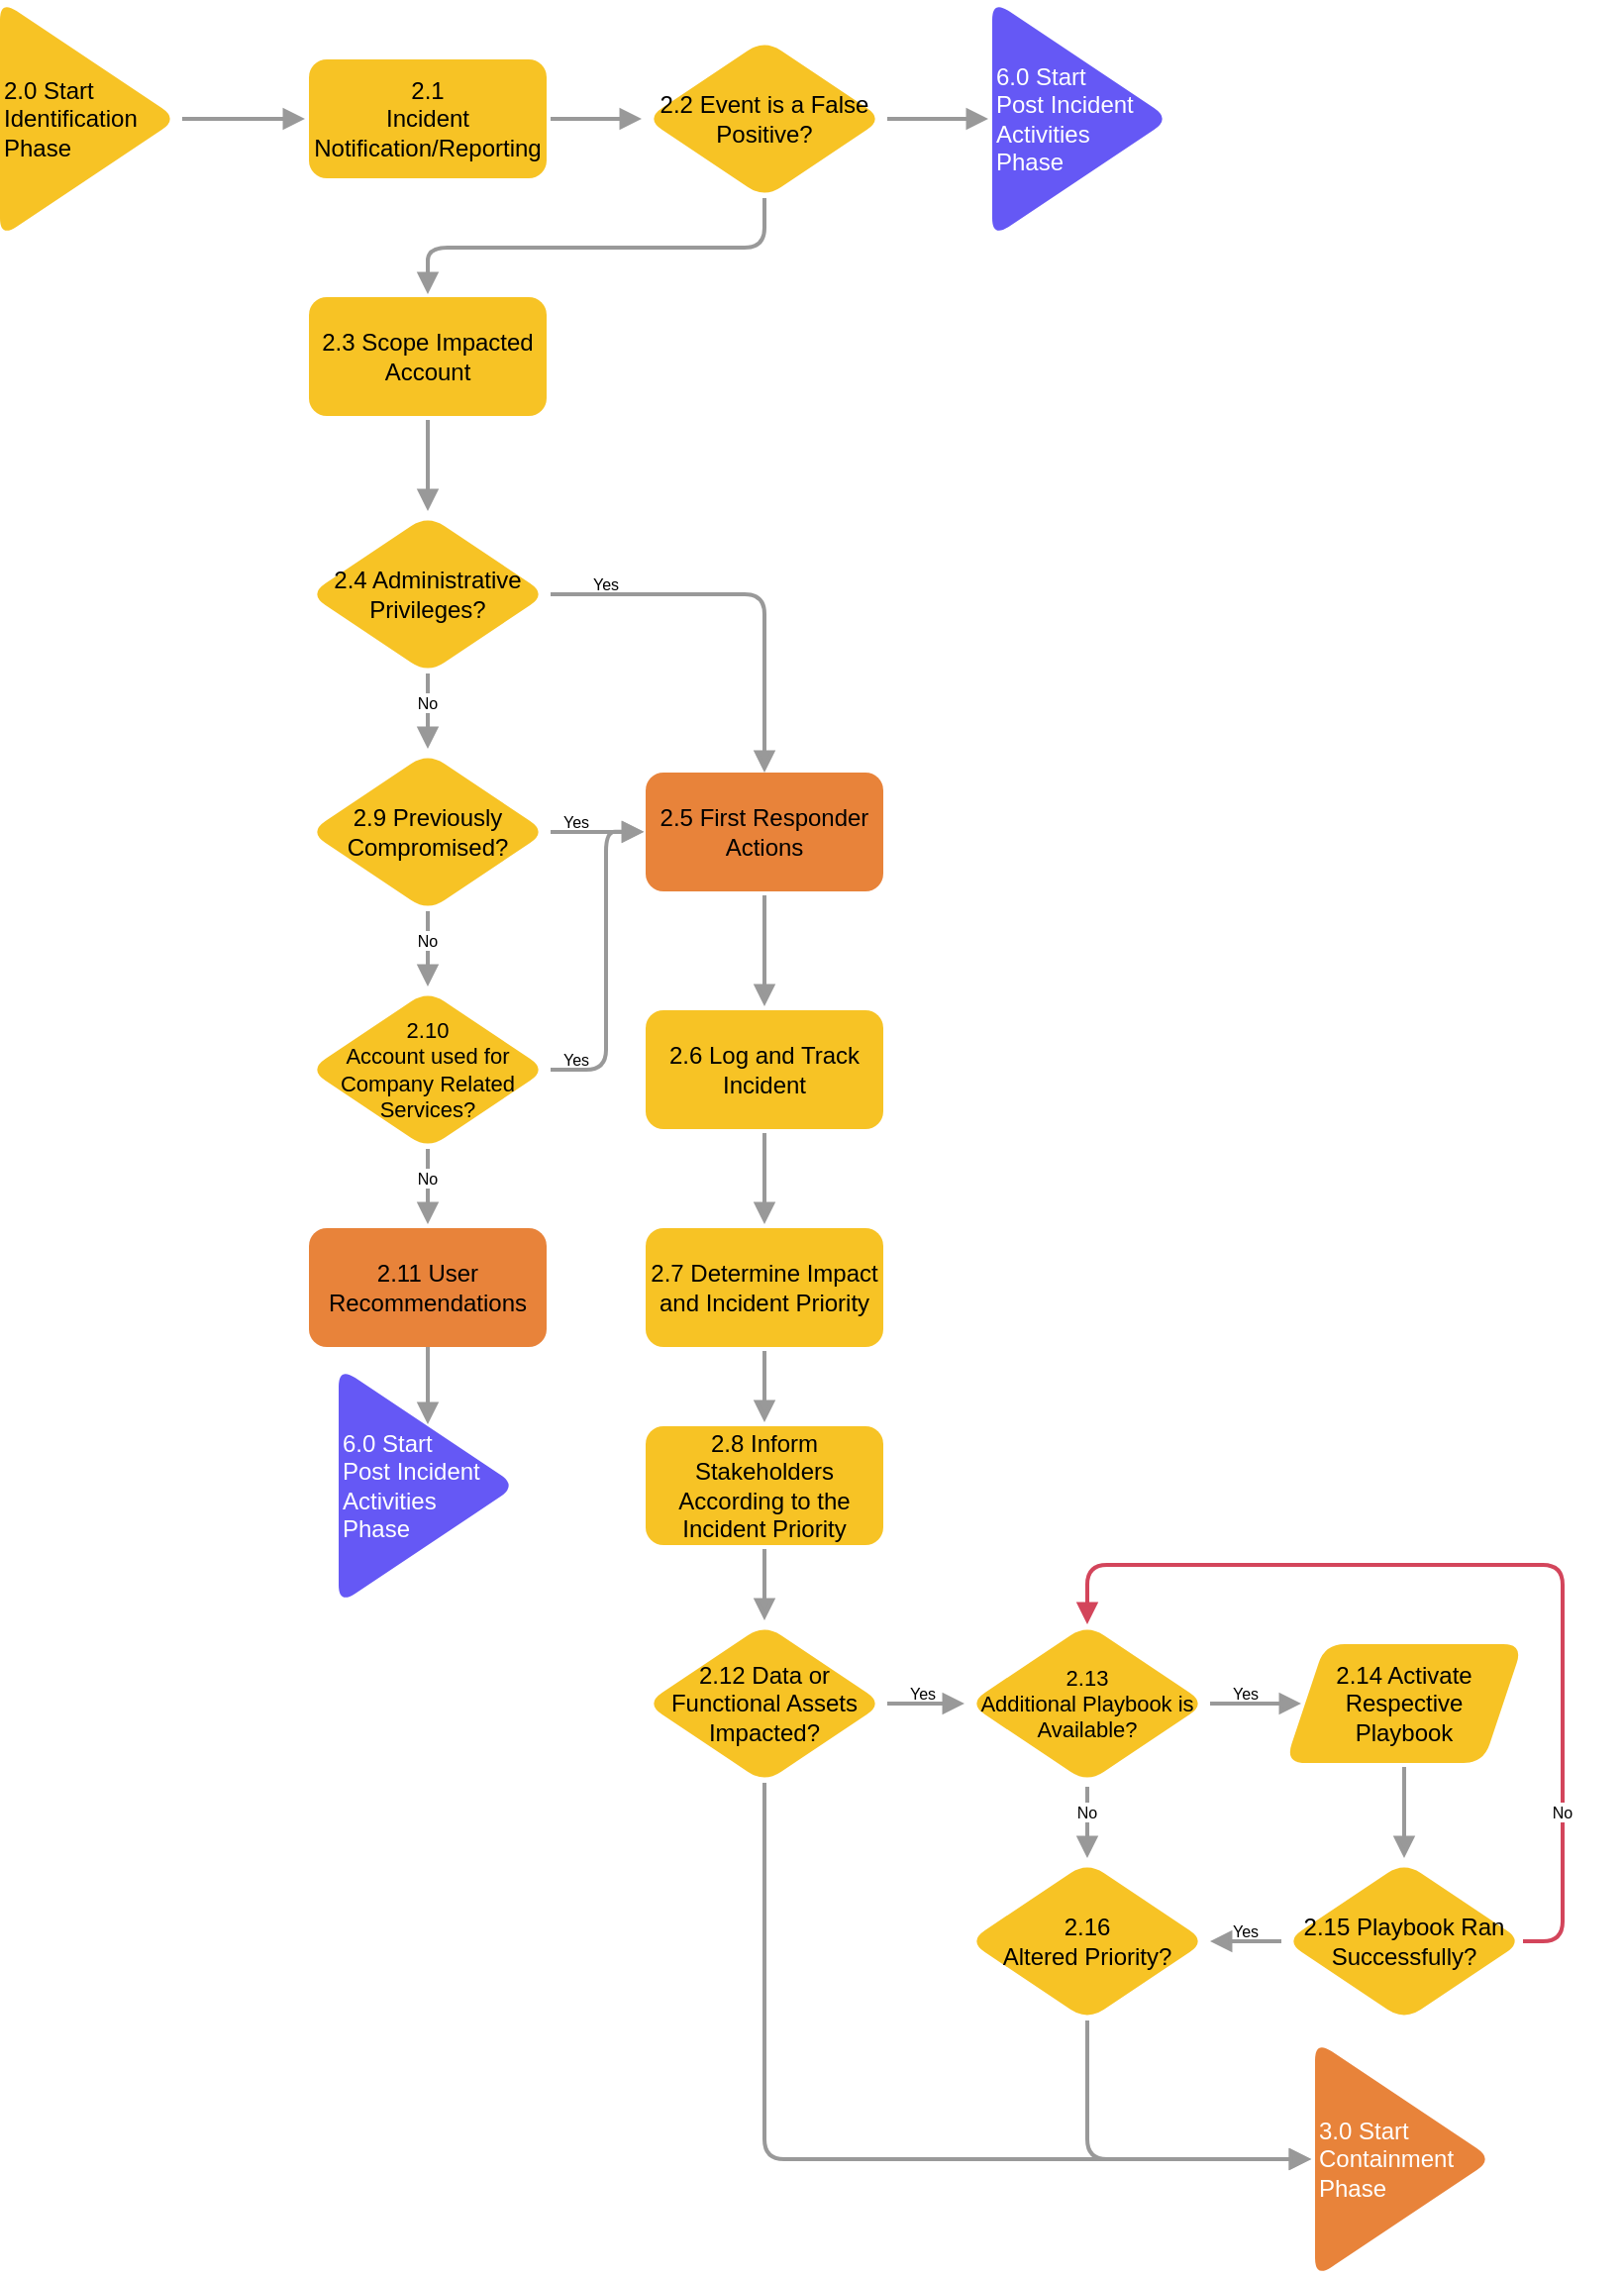 <mxfile version="20.3.0" type="device" pages="2"><diagram id="4rUBwiiYqs2ITLAJCetx" name="Figure 1 Identification"><mxGraphModel dx="2574" dy="1505" grid="1" gridSize="10" guides="1" tooltips="1" connect="1" arrows="1" fold="1" page="1" pageScale="1" pageWidth="827" pageHeight="1169" math="0" shadow="0"><root><mxCell id="0"/><mxCell id="1" parent="0"/><mxCell id="4MgZc2UKTgnTB9Y0NrMt-6" value="" style="edgeStyle=orthogonalEdgeStyle;rounded=1;orthogonalLoop=1;jettySize=auto;html=1;endArrow=block;fontSize=8;strokeColor=#999999;fontColor=#000000;strokeWidth=2;startArrow=none;startFill=0;endFill=1;endSize=6;sourcePerimeterSpacing=2;targetPerimeterSpacing=2;" parent="1" source="oMiz9BfPfQwVCnKsYQ2V-3" target="4MgZc2UKTgnTB9Y0NrMt-3" edge="1"><mxGeometry relative="1" as="geometry"/></mxCell><mxCell id="oMiz9BfPfQwVCnKsYQ2V-3" value="2.0 Start Identification Phase" style="triangle;whiteSpace=wrap;html=1;rounded=1;labelBackgroundColor=none;labelBorderColor=none;strokeColor=none;fontColor=default;fillColor=#F7C325;align=left;" parent="1" vertex="1"><mxGeometry x="4" y="10" width="90" height="120" as="geometry"/></mxCell><mxCell id="oMiz9BfPfQwVCnKsYQ2V-4" value="" style="edgeStyle=elbowEdgeStyle;rounded=1;jumpStyle=none;jumpSize=6;orthogonalLoop=1;jettySize=auto;html=1;strokeColor=#999999;strokeWidth=2;fontSize=8;fontColor=#000000;startArrow=none;startFill=0;endArrow=block;endFill=1;endSize=6;sourcePerimeterSpacing=2;targetPerimeterSpacing=2;" parent="1" source="oMiz9BfPfQwVCnKsYQ2V-5" target="oMiz9BfPfQwVCnKsYQ2V-14" edge="1"><mxGeometry relative="1" as="geometry"/></mxCell><mxCell id="oMiz9BfPfQwVCnKsYQ2V-5" value="2.3 Scope Impacted Account" style="rounded=1;whiteSpace=wrap;html=1;strokeColor=none;fillColor=#F7C325;labelBackgroundColor=none;labelBorderColor=none;fontColor=default;" parent="1" vertex="1"><mxGeometry x="160" y="160" width="120" height="60" as="geometry"/></mxCell><mxCell id="_vPy03vK60ZBQqJnXjOf-6" value="" style="edgeStyle=orthogonalEdgeStyle;rounded=1;orthogonalLoop=1;jettySize=auto;html=1;endArrow=block;endFill=1;fontSize=8;strokeColor=#999999;fontColor=#000000;strokeWidth=2;startArrow=none;startFill=0;endSize=6;sourcePerimeterSpacing=2;targetPerimeterSpacing=2;entryX=-0.008;entryY=0.499;entryDx=0;entryDy=0;entryPerimeter=0;" parent="1" source="oMiz9BfPfQwVCnKsYQ2V-11" target="_vPy03vK60ZBQqJnXjOf-1" edge="1"><mxGeometry relative="1" as="geometry"/></mxCell><mxCell id="_vPy03vK60ZBQqJnXjOf-11" value="" style="edgeStyle=orthogonalEdgeStyle;rounded=1;orthogonalLoop=1;jettySize=auto;html=1;fontSize=8;endArrow=block;endFill=1;strokeColor=#999999;fontColor=#000000;strokeWidth=2;startArrow=none;startFill=0;endSize=6;targetPerimeterSpacing=2;" parent="1" source="_vPy03vK60ZBQqJnXjOf-14" target="_vPy03vK60ZBQqJnXjOf-10" edge="1"><mxGeometry relative="1" as="geometry"/></mxCell><mxCell id="oMiz9BfPfQwVCnKsYQ2V-11" value="2.9 Previously Compromised?" style="rhombus;whiteSpace=wrap;html=1;rounded=1;labelBackgroundColor=none;labelBorderColor=none;strokeColor=none;fontColor=default;fillColor=#F7C325;" parent="1" vertex="1"><mxGeometry x="160" y="390" width="120" height="80" as="geometry"/></mxCell><mxCell id="oMiz9BfPfQwVCnKsYQ2V-12" value="" style="rounded=1;jumpStyle=none;jumpSize=6;orthogonalLoop=1;jettySize=auto;html=1;strokeColor=#999999;strokeWidth=2;fontSize=8;fontColor=#000000;startArrow=none;startFill=0;endArrow=block;endFill=1;endSize=6;sourcePerimeterSpacing=2;targetPerimeterSpacing=2;entryX=0.5;entryY=0;entryDx=0;entryDy=0;edgeStyle=orthogonalEdgeStyle;" parent="1" source="oMiz9BfPfQwVCnKsYQ2V-14" target="_vPy03vK60ZBQqJnXjOf-1" edge="1"><mxGeometry relative="1" as="geometry"><mxPoint x="333" y="300" as="targetPoint"/></mxGeometry></mxCell><mxCell id="_vPy03vK60ZBQqJnXjOf-3" value="" style="edgeStyle=orthogonalEdgeStyle;rounded=1;orthogonalLoop=1;jettySize=auto;html=1;endArrow=block;fontSize=8;strokeColor=#999999;fontColor=#000000;strokeWidth=2;startArrow=none;startFill=0;endFill=1;endSize=6;targetPerimeterSpacing=2;" parent="1" source="oMiz9BfPfQwVCnKsYQ2V-33" target="oMiz9BfPfQwVCnKsYQ2V-11" edge="1"><mxGeometry relative="1" as="geometry"/></mxCell><mxCell id="oMiz9BfPfQwVCnKsYQ2V-14" value="2.4 Administrative Privileges?" style="rhombus;whiteSpace=wrap;html=1;rounded=1;labelBackgroundColor=none;labelBorderColor=none;strokeColor=none;fontColor=default;fillColor=#F7C325;" parent="1" vertex="1"><mxGeometry x="160" y="270" width="120" height="80" as="geometry"/></mxCell><mxCell id="oMiz9BfPfQwVCnKsYQ2V-19" value="6.0 Start &lt;br&gt;Post Incident Activities &lt;br&gt;Phase" style="triangle;whiteSpace=wrap;html=1;rounded=1;labelBackgroundColor=none;labelBorderColor=none;strokeColor=none;fontColor=#FFFFFF;fillColor=#6558F5;align=left;" parent="1" vertex="1"><mxGeometry x="175" y="700" width="90" height="120" as="geometry"/></mxCell><mxCell id="oMiz9BfPfQwVCnKsYQ2V-25" value="Yes" style="text;html=1;strokeColor=none;fillColor=none;align=center;verticalAlign=middle;whiteSpace=wrap;rounded=0;labelBackgroundColor=none;labelBorderColor=none;fontColor=#000000;fontSize=8;" parent="1" vertex="1"><mxGeometry x="280" y="300" width="60" height="10" as="geometry"/></mxCell><mxCell id="_vPy03vK60ZBQqJnXjOf-18" value="" style="edgeStyle=orthogonalEdgeStyle;rounded=1;orthogonalLoop=1;jettySize=auto;html=1;fontSize=8;endArrow=block;endFill=1;strokeColor=#999999;fontColor=#000000;strokeWidth=2;startArrow=none;startFill=0;endSize=6;sourcePerimeterSpacing=2;targetPerimeterSpacing=2;" parent="1" source="oMiz9BfPfQwVCnKsYQ2V-30" target="oMiz9BfPfQwVCnKsYQ2V-19" edge="1"><mxGeometry relative="1" as="geometry"/></mxCell><mxCell id="oMiz9BfPfQwVCnKsYQ2V-30" value="2.11 User Recommendations" style="rounded=1;whiteSpace=wrap;html=1;strokeColor=none;fillColor=#E8833A;labelBackgroundColor=none;labelBorderColor=none;fontColor=default;" parent="1" vertex="1"><mxGeometry x="160" y="630" width="120" height="60" as="geometry"/></mxCell><mxCell id="_vPy03vK60ZBQqJnXjOf-26" value="" style="edgeStyle=orthogonalEdgeStyle;rounded=1;orthogonalLoop=1;jettySize=auto;html=1;fontSize=8;endArrow=block;endFill=1;strokeColor=#999999;fontColor=#000000;strokeWidth=2;startArrow=none;startFill=0;endSize=6;sourcePerimeterSpacing=2;targetPerimeterSpacing=2;" parent="1" source="oMiz9BfPfQwVCnKsYQ2V-38" target="_vPy03vK60ZBQqJnXjOf-25" edge="1"><mxGeometry relative="1" as="geometry"/></mxCell><mxCell id="oMiz9BfPfQwVCnKsYQ2V-38" value="2.8 Inform Stakeholders According to the Incident Priority" style="rounded=1;whiteSpace=wrap;html=1;strokeColor=none;fillColor=#F7C325;labelBackgroundColor=none;labelBorderColor=none;fontColor=default;" parent="1" vertex="1"><mxGeometry x="330" y="730" width="120" height="60" as="geometry"/></mxCell><mxCell id="oMiz9BfPfQwVCnKsYQ2V-39" value="" style="edgeStyle=elbowEdgeStyle;rounded=0;jumpStyle=none;jumpSize=6;orthogonalLoop=1;jettySize=auto;html=1;strokeColor=#999999;strokeWidth=2;fontSize=8;fontColor=#000000;startArrow=none;startFill=0;endArrow=block;endFill=1;endSize=6;sourcePerimeterSpacing=2;targetPerimeterSpacing=2;" parent="1" source="oMiz9BfPfQwVCnKsYQ2V-41" target="oMiz9BfPfQwVCnKsYQ2V-43" edge="1"><mxGeometry relative="1" as="geometry"/></mxCell><mxCell id="oMiz9BfPfQwVCnKsYQ2V-40" value="" style="edgeStyle=elbowEdgeStyle;rounded=0;jumpStyle=none;jumpSize=6;orthogonalLoop=1;jettySize=auto;html=1;strokeColor=#999999;strokeWidth=2;fontSize=8;fontColor=#000000;startArrow=none;startFill=0;endArrow=block;endFill=1;endSize=6;targetPerimeterSpacing=2;" parent="1" source="oMiz9BfPfQwVCnKsYQ2V-47" edge="1"><mxGeometry relative="1" as="geometry"><mxPoint x="553" y="948" as="targetPoint"/></mxGeometry></mxCell><mxCell id="oMiz9BfPfQwVCnKsYQ2V-41" value="2.13&lt;br style=&quot;font-size: 11px;&quot;&gt;Additional Playbook is Available?" style="rhombus;whiteSpace=wrap;html=1;rounded=1;labelBackgroundColor=none;labelBorderColor=none;strokeColor=none;fontColor=default;fillColor=#F7C325;fontSize=11;" parent="1" vertex="1"><mxGeometry x="493" y="830" width="120" height="80" as="geometry"/></mxCell><mxCell id="oMiz9BfPfQwVCnKsYQ2V-42" value="" style="edgeStyle=elbowEdgeStyle;rounded=0;jumpStyle=none;jumpSize=6;orthogonalLoop=1;jettySize=auto;html=1;strokeColor=#999999;strokeWidth=2;fontSize=8;fontColor=#000000;startArrow=none;startFill=0;endArrow=block;endFill=1;endSize=6;sourcePerimeterSpacing=2;targetPerimeterSpacing=2;" parent="1" source="oMiz9BfPfQwVCnKsYQ2V-43" target="oMiz9BfPfQwVCnKsYQ2V-45" edge="1"><mxGeometry relative="1" as="geometry"/></mxCell><mxCell id="oMiz9BfPfQwVCnKsYQ2V-43" value="2.14 Activate Respective &lt;br&gt;Playbook" style="shape=parallelogram;perimeter=parallelogramPerimeter;whiteSpace=wrap;html=1;fixedSize=1;rounded=1;labelBackgroundColor=none;labelBorderColor=none;strokeColor=none;fontSize=12;fontColor=default;fillColor=#F7C325;" parent="1" vertex="1"><mxGeometry x="653" y="840" width="120" height="60" as="geometry"/></mxCell><mxCell id="_vPy03vK60ZBQqJnXjOf-28" value="" style="edgeStyle=orthogonalEdgeStyle;rounded=1;orthogonalLoop=1;jettySize=auto;html=1;fontSize=8;endArrow=block;endFill=1;strokeColor=#999999;fontColor=#000000;strokeWidth=2;startArrow=none;startFill=0;endSize=6;sourcePerimeterSpacing=2;targetPerimeterSpacing=2;" parent="1" source="oMiz9BfPfQwVCnKsYQ2V-45" target="_vPy03vK60ZBQqJnXjOf-27" edge="1"><mxGeometry relative="1" as="geometry"/></mxCell><mxCell id="oMiz9BfPfQwVCnKsYQ2V-45" value="2.15 Playbook Ran Successfully?" style="rhombus;whiteSpace=wrap;html=1;rounded=1;labelBackgroundColor=none;labelBorderColor=none;strokeColor=none;fontColor=default;fillColor=#F7C325;" parent="1" vertex="1"><mxGeometry x="653" y="950" width="120" height="80" as="geometry"/></mxCell><mxCell id="oMiz9BfPfQwVCnKsYQ2V-47" value="No" style="text;html=1;strokeColor=none;fillColor=none;align=center;verticalAlign=middle;whiteSpace=wrap;rounded=0;labelBackgroundColor=none;labelBorderColor=none;fontColor=#000000;fontSize=8;" parent="1" vertex="1"><mxGeometry x="523" y="920" width="60" height="10" as="geometry"/></mxCell><mxCell id="oMiz9BfPfQwVCnKsYQ2V-48" value="" style="edgeStyle=elbowEdgeStyle;rounded=0;jumpStyle=none;jumpSize=6;orthogonalLoop=1;jettySize=auto;html=1;strokeColor=#999999;strokeWidth=2;fontSize=8;fontColor=#000000;startArrow=none;startFill=0;endArrow=none;endFill=1;endSize=6;sourcePerimeterSpacing=2;" parent="1" source="oMiz9BfPfQwVCnKsYQ2V-41" target="oMiz9BfPfQwVCnKsYQ2V-47" edge="1"><mxGeometry relative="1" as="geometry"><mxPoint x="552.857" y="911.903" as="sourcePoint"/><mxPoint x="552.857" y="948" as="targetPoint"/></mxGeometry></mxCell><mxCell id="oMiz9BfPfQwVCnKsYQ2V-49" value="Yes" style="text;html=1;strokeColor=none;fillColor=none;align=center;verticalAlign=middle;whiteSpace=wrap;rounded=0;labelBackgroundColor=none;labelBorderColor=none;fontColor=#000000;fontSize=8;" parent="1" vertex="1"><mxGeometry x="603" y="860" width="60" height="10" as="geometry"/></mxCell><mxCell id="oMiz9BfPfQwVCnKsYQ2V-53" value="" style="endArrow=block;html=1;entryX=-0.02;entryY=0.502;entryDx=0;entryDy=0;strokeWidth=2;strokeColor=#999999;startArrow=none;endFill=1;targetPerimeterSpacing=2;sourcePerimeterSpacing=2;exitX=0.5;exitY=1;exitDx=0;exitDy=0;entryPerimeter=0;edgeStyle=orthogonalEdgeStyle;" parent="1" source="_vPy03vK60ZBQqJnXjOf-27" target="oMiz9BfPfQwVCnKsYQ2V-63" edge="1"><mxGeometry width="50" height="50" relative="1" as="geometry"><mxPoint x="553.12" y="1012.52" as="sourcePoint"/><mxPoint x="653" y="1200" as="targetPoint"/><Array as="points"><mxPoint x="553" y="1100"/><mxPoint x="666" y="1100"/></Array></mxGeometry></mxCell><mxCell id="oMiz9BfPfQwVCnKsYQ2V-55" value="" style="endArrow=block;html=1;entryX=0.5;entryY=0;entryDx=0;entryDy=0;edgeStyle=orthogonalEdgeStyle;strokeWidth=2;strokeColor=#D3455B;startArrow=none;endFill=1;targetPerimeterSpacing=2;exitX=0.5;exitY=0;exitDx=0;exitDy=0;" parent="1" source="oMiz9BfPfQwVCnKsYQ2V-56" target="oMiz9BfPfQwVCnKsYQ2V-41" edge="1"><mxGeometry width="50" height="50" relative="1" as="geometry"><mxPoint x="783" y="1210" as="sourcePoint"/><mxPoint x="455.88" y="780.96" as="targetPoint"/><Array as="points"><mxPoint x="793" y="800"/><mxPoint x="553" y="800"/></Array></mxGeometry></mxCell><mxCell id="oMiz9BfPfQwVCnKsYQ2V-56" value="No" style="text;html=1;strokeColor=none;fillColor=none;align=center;verticalAlign=middle;whiteSpace=wrap;rounded=0;labelBackgroundColor=none;labelBorderColor=none;fontColor=#000000;fontSize=8;" parent="1" vertex="1"><mxGeometry x="763" y="920" width="60" height="10" as="geometry"/></mxCell><mxCell id="oMiz9BfPfQwVCnKsYQ2V-57" value="" style="endArrow=none;html=1;edgeStyle=orthogonalEdgeStyle;strokeWidth=2;strokeColor=#D3455B;startArrow=none;endFill=1;sourcePerimeterSpacing=2;exitX=1;exitY=0.5;exitDx=0;exitDy=0;" parent="1" source="oMiz9BfPfQwVCnKsYQ2V-45" edge="1"><mxGeometry width="50" height="50" relative="1" as="geometry"><mxPoint x="773" y="980" as="sourcePoint"/><mxPoint x="793" y="930" as="targetPoint"/><Array as="points"><mxPoint x="793" y="990"/></Array></mxGeometry></mxCell><mxCell id="oMiz9BfPfQwVCnKsYQ2V-63" value="3.0 Start Containment Phase" style="triangle;whiteSpace=wrap;html=1;rounded=1;labelBackgroundColor=none;labelBorderColor=none;strokeColor=none;fontColor=#FFFFFF;fillColor=#E8833A;align=left;" parent="1" vertex="1"><mxGeometry x="668" y="1040" width="90" height="120" as="geometry"/></mxCell><mxCell id="4MgZc2UKTgnTB9Y0NrMt-5" value="" style="edgeStyle=orthogonalEdgeStyle;rounded=1;orthogonalLoop=1;jettySize=auto;html=1;endArrow=block;fontSize=8;strokeColor=#999999;fontColor=#000000;strokeWidth=2;startArrow=none;startFill=0;endFill=1;endSize=6;sourcePerimeterSpacing=2;targetPerimeterSpacing=2;" parent="1" source="4MgZc2UKTgnTB9Y0NrMt-1" target="4MgZc2UKTgnTB9Y0NrMt-2" edge="1"><mxGeometry relative="1" as="geometry"/></mxCell><mxCell id="4MgZc2UKTgnTB9Y0NrMt-1" value="2.2 Event is a False Positive?" style="rhombus;whiteSpace=wrap;html=1;rounded=1;labelBackgroundColor=none;labelBorderColor=none;strokeColor=none;fontColor=default;fillColor=#F7C325;" parent="1" vertex="1"><mxGeometry x="330" y="30" width="120" height="80" as="geometry"/></mxCell><mxCell id="4MgZc2UKTgnTB9Y0NrMt-2" value="6.0 Start &lt;br&gt;Post Incident Activities &lt;br&gt;Phase" style="triangle;whiteSpace=wrap;html=1;rounded=1;labelBackgroundColor=none;labelBorderColor=none;strokeColor=none;fontColor=#FFFFFF;fillColor=#6558F5;align=left;" parent="1" vertex="1"><mxGeometry x="505" y="10" width="90" height="120" as="geometry"/></mxCell><mxCell id="4MgZc2UKTgnTB9Y0NrMt-4" value="" style="edgeStyle=orthogonalEdgeStyle;rounded=1;orthogonalLoop=1;jettySize=auto;html=1;endArrow=block;fontSize=8;strokeColor=#999999;fontColor=#000000;strokeWidth=2;startArrow=none;startFill=0;endFill=1;endSize=6;sourcePerimeterSpacing=2;targetPerimeterSpacing=2;" parent="1" source="4MgZc2UKTgnTB9Y0NrMt-3" target="4MgZc2UKTgnTB9Y0NrMt-1" edge="1"><mxGeometry relative="1" as="geometry"/></mxCell><mxCell id="4MgZc2UKTgnTB9Y0NrMt-3" value="2.1&lt;br&gt;Incident Notification/Reporting" style="rounded=1;whiteSpace=wrap;html=1;strokeColor=none;fillColor=#F7C325;labelBackgroundColor=none;labelBorderColor=none;fontColor=default;" parent="1" vertex="1"><mxGeometry x="160" y="40" width="120" height="60" as="geometry"/></mxCell><mxCell id="_vPy03vK60ZBQqJnXjOf-13" value="" style="edgeStyle=orthogonalEdgeStyle;rounded=1;orthogonalLoop=1;jettySize=auto;html=1;fontSize=8;endArrow=block;endFill=1;strokeColor=#999999;fontColor=#000000;strokeWidth=2;startArrow=none;startFill=0;endSize=6;sourcePerimeterSpacing=2;targetPerimeterSpacing=2;" parent="1" source="_vPy03vK60ZBQqJnXjOf-1" target="_vPy03vK60ZBQqJnXjOf-8" edge="1"><mxGeometry relative="1" as="geometry"/></mxCell><mxCell id="_vPy03vK60ZBQqJnXjOf-1" value="2.5 First Responder Actions" style="rounded=1;whiteSpace=wrap;html=1;strokeColor=none;fillColor=#E8833A;labelBackgroundColor=none;labelBorderColor=none;fontColor=default;" parent="1" vertex="1"><mxGeometry x="330" y="400" width="120" height="60" as="geometry"/></mxCell><mxCell id="_vPy03vK60ZBQqJnXjOf-2" value="Yes" style="text;html=1;strokeColor=none;fillColor=none;align=center;verticalAlign=middle;whiteSpace=wrap;rounded=0;labelBackgroundColor=none;labelBorderColor=none;fontColor=#000000;fontSize=8;" parent="1" vertex="1"><mxGeometry x="265" y="420" width="60" height="10" as="geometry"/></mxCell><mxCell id="oMiz9BfPfQwVCnKsYQ2V-33" value="No" style="text;html=1;strokeColor=none;fillColor=none;align=center;verticalAlign=middle;whiteSpace=wrap;rounded=0;labelBackgroundColor=none;labelBorderColor=none;fontColor=#000000;fontSize=8;" parent="1" vertex="1"><mxGeometry x="190" y="360" width="60" height="10" as="geometry"/></mxCell><mxCell id="_vPy03vK60ZBQqJnXjOf-5" value="" style="endArrow=none;html=1;rounded=1;exitX=0.5;exitY=0;exitDx=0;exitDy=0;entryX=0.5;entryY=1;entryDx=0;entryDy=0;fontSize=8;strokeColor=#999999;fontColor=#000000;strokeWidth=2;startArrow=none;startFill=0;endFill=0;endSize=6;sourcePerimeterSpacing=2;targetPerimeterSpacing=2;" parent="1" source="oMiz9BfPfQwVCnKsYQ2V-33" target="oMiz9BfPfQwVCnKsYQ2V-14" edge="1"><mxGeometry width="50" height="50" relative="1" as="geometry"><mxPoint x="173" y="320" as="sourcePoint"/><mxPoint x="223" y="270" as="targetPoint"/></mxGeometry></mxCell><mxCell id="_vPy03vK60ZBQqJnXjOf-23" value="" style="edgeStyle=orthogonalEdgeStyle;rounded=1;orthogonalLoop=1;jettySize=auto;html=1;fontSize=8;endArrow=block;endFill=1;strokeColor=#999999;fontColor=#000000;strokeWidth=2;startArrow=none;startFill=0;endSize=6;sourcePerimeterSpacing=2;targetPerimeterSpacing=2;" parent="1" source="_vPy03vK60ZBQqJnXjOf-8" target="_vPy03vK60ZBQqJnXjOf-9" edge="1"><mxGeometry relative="1" as="geometry"/></mxCell><mxCell id="_vPy03vK60ZBQqJnXjOf-8" value="2.6 Log and Track Incident" style="rounded=1;whiteSpace=wrap;html=1;strokeColor=none;fillColor=#F7C325;labelBackgroundColor=none;labelBorderColor=none;fontColor=default;" parent="1" vertex="1"><mxGeometry x="330" y="520" width="120" height="60" as="geometry"/></mxCell><mxCell id="_vPy03vK60ZBQqJnXjOf-24" value="" style="edgeStyle=orthogonalEdgeStyle;rounded=1;orthogonalLoop=1;jettySize=auto;html=1;fontSize=8;endArrow=block;endFill=1;strokeColor=#999999;fontColor=#000000;strokeWidth=2;startArrow=none;startFill=0;endSize=6;sourcePerimeterSpacing=2;targetPerimeterSpacing=2;" parent="1" source="_vPy03vK60ZBQqJnXjOf-9" target="oMiz9BfPfQwVCnKsYQ2V-38" edge="1"><mxGeometry relative="1" as="geometry"/></mxCell><mxCell id="_vPy03vK60ZBQqJnXjOf-9" value="2.7 Determine Impact and Incident Priority" style="rounded=1;whiteSpace=wrap;html=1;strokeColor=none;fillColor=#F7C325;labelBackgroundColor=none;labelBorderColor=none;fontColor=default;" parent="1" vertex="1"><mxGeometry x="330" y="630" width="120" height="60" as="geometry"/></mxCell><mxCell id="_vPy03vK60ZBQqJnXjOf-12" value="" style="rounded=1;orthogonalLoop=1;jettySize=auto;html=1;fontSize=8;endArrow=block;endFill=1;strokeColor=#999999;fontColor=#000000;strokeWidth=2;startArrow=none;startFill=0;endSize=6;sourcePerimeterSpacing=2;targetPerimeterSpacing=2;entryX=-0.007;entryY=0.498;entryDx=0;entryDy=0;entryPerimeter=0;edgeStyle=orthogonalEdgeStyle;" parent="1" source="_vPy03vK60ZBQqJnXjOf-10" target="_vPy03vK60ZBQqJnXjOf-1" edge="1"><mxGeometry relative="1" as="geometry"><mxPoint x="330" y="430" as="targetPoint"/><Array as="points"><mxPoint x="310" y="550"/><mxPoint x="310" y="430"/></Array></mxGeometry></mxCell><mxCell id="_vPy03vK60ZBQqJnXjOf-19" value="" style="edgeStyle=orthogonalEdgeStyle;rounded=1;orthogonalLoop=1;jettySize=auto;html=1;fontSize=8;endArrow=block;endFill=1;strokeColor=#999999;fontColor=#000000;strokeWidth=2;startArrow=none;startFill=0;endSize=6;targetPerimeterSpacing=2;" parent="1" source="_vPy03vK60ZBQqJnXjOf-20" target="oMiz9BfPfQwVCnKsYQ2V-30" edge="1"><mxGeometry relative="1" as="geometry"/></mxCell><mxCell id="_vPy03vK60ZBQqJnXjOf-10" value="2.10 &lt;br style=&quot;font-size: 11px;&quot;&gt;Account used for Company Related Services?" style="rhombus;whiteSpace=wrap;html=1;rounded=1;labelBackgroundColor=none;labelBorderColor=none;strokeColor=none;fontColor=default;fillColor=#F7C325;fontSize=11;" parent="1" vertex="1"><mxGeometry x="160" y="510" width="120" height="80" as="geometry"/></mxCell><mxCell id="_vPy03vK60ZBQqJnXjOf-15" value="Yes" style="text;html=1;strokeColor=none;fillColor=none;align=center;verticalAlign=middle;whiteSpace=wrap;rounded=0;labelBackgroundColor=none;labelBorderColor=none;fontColor=#000000;fontSize=8;" parent="1" vertex="1"><mxGeometry x="265" y="540" width="60" height="10" as="geometry"/></mxCell><mxCell id="_vPy03vK60ZBQqJnXjOf-14" value="No" style="text;html=1;strokeColor=none;fillColor=none;align=center;verticalAlign=middle;whiteSpace=wrap;rounded=0;labelBackgroundColor=none;labelBorderColor=none;fontColor=#000000;fontSize=8;" parent="1" vertex="1"><mxGeometry x="190" y="480" width="60" height="10" as="geometry"/></mxCell><mxCell id="_vPy03vK60ZBQqJnXjOf-17" value="" style="endArrow=none;html=1;rounded=1;fontSize=8;entryX=0.5;entryY=1;entryDx=0;entryDy=0;exitX=0.5;exitY=0;exitDx=0;exitDy=0;strokeColor=#999999;fontColor=#000000;strokeWidth=2;startArrow=none;startFill=0;endFill=0;endSize=6;sourcePerimeterSpacing=2;targetPerimeterSpacing=2;" parent="1" source="_vPy03vK60ZBQqJnXjOf-14" target="oMiz9BfPfQwVCnKsYQ2V-11" edge="1"><mxGeometry width="50" height="50" relative="1" as="geometry"><mxPoint x="193" y="560" as="sourcePoint"/><mxPoint x="243" y="510" as="targetPoint"/></mxGeometry></mxCell><mxCell id="_vPy03vK60ZBQqJnXjOf-20" value="No" style="text;html=1;strokeColor=none;fillColor=none;align=center;verticalAlign=middle;whiteSpace=wrap;rounded=0;labelBackgroundColor=none;labelBorderColor=none;fontColor=#000000;fontSize=8;" parent="1" vertex="1"><mxGeometry x="190" y="600" width="60" height="10" as="geometry"/></mxCell><mxCell id="_vPy03vK60ZBQqJnXjOf-22" value="" style="endArrow=none;html=1;rounded=1;fontSize=8;entryX=0.5;entryY=1;entryDx=0;entryDy=0;exitX=0.5;exitY=0;exitDx=0;exitDy=0;strokeColor=#999999;fontColor=#000000;strokeWidth=2;startArrow=none;startFill=0;endFill=0;endSize=6;sourcePerimeterSpacing=2;targetPerimeterSpacing=2;" parent="1" source="_vPy03vK60ZBQqJnXjOf-20" target="_vPy03vK60ZBQqJnXjOf-10" edge="1"><mxGeometry width="50" height="50" relative="1" as="geometry"><mxPoint x="230" y="490" as="sourcePoint"/><mxPoint x="230" y="480" as="targetPoint"/></mxGeometry></mxCell><mxCell id="_vPy03vK60ZBQqJnXjOf-31" value="" style="edgeStyle=orthogonalEdgeStyle;rounded=1;orthogonalLoop=1;jettySize=auto;html=1;fontSize=8;endArrow=block;endFill=1;strokeColor=#999999;fontColor=#000000;strokeWidth=2;startArrow=none;startFill=0;endSize=6;sourcePerimeterSpacing=2;targetPerimeterSpacing=2;" parent="1" source="_vPy03vK60ZBQqJnXjOf-25" target="oMiz9BfPfQwVCnKsYQ2V-41" edge="1"><mxGeometry relative="1" as="geometry"/></mxCell><mxCell id="_vPy03vK60ZBQqJnXjOf-25" value="2.12 Data or Functional Assets Impacted?" style="rhombus;whiteSpace=wrap;html=1;rounded=1;labelBackgroundColor=none;labelBorderColor=none;strokeColor=none;fontColor=default;fillColor=#F7C325;" parent="1" vertex="1"><mxGeometry x="330" y="830" width="120" height="80" as="geometry"/></mxCell><mxCell id="_vPy03vK60ZBQqJnXjOf-27" value="2.16&lt;br&gt;Altered Priority?" style="rhombus;whiteSpace=wrap;html=1;rounded=1;labelBackgroundColor=none;labelBorderColor=none;strokeColor=none;fontColor=default;fillColor=#F7C325;" parent="1" vertex="1"><mxGeometry x="493" y="950" width="120" height="80" as="geometry"/></mxCell><mxCell id="_vPy03vK60ZBQqJnXjOf-29" value="Yes" style="text;html=1;strokeColor=none;fillColor=none;align=center;verticalAlign=middle;whiteSpace=wrap;rounded=0;labelBackgroundColor=none;labelBorderColor=none;fontColor=#000000;fontSize=8;" parent="1" vertex="1"><mxGeometry x="603" y="980" width="60" height="10" as="geometry"/></mxCell><mxCell id="_vPy03vK60ZBQqJnXjOf-32" value="Yes" style="text;html=1;strokeColor=none;fillColor=none;align=center;verticalAlign=middle;whiteSpace=wrap;rounded=0;labelBackgroundColor=none;labelBorderColor=none;fontColor=#000000;fontSize=8;" parent="1" vertex="1"><mxGeometry x="440" y="860" width="60" height="10" as="geometry"/></mxCell><mxCell id="_vPy03vK60ZBQqJnXjOf-33" value="" style="endArrow=block;html=1;entryX=-0.023;entryY=0.508;entryDx=0;entryDy=0;strokeWidth=2;strokeColor=#999999;startArrow=none;endFill=1;targetPerimeterSpacing=2;sourcePerimeterSpacing=2;exitX=0.5;exitY=1;exitDx=0;exitDy=0;entryPerimeter=0;edgeStyle=orthogonalEdgeStyle;" parent="1" source="_vPy03vK60ZBQqJnXjOf-25" target="oMiz9BfPfQwVCnKsYQ2V-63" edge="1"><mxGeometry width="50" height="50" relative="1" as="geometry"><mxPoint x="563" y="1040" as="sourcePoint"/><mxPoint x="676.2" y="1110.24" as="targetPoint"/><Array as="points"><mxPoint x="390" y="1100"/><mxPoint x="666" y="1100"/></Array></mxGeometry></mxCell><mxCell id="VKUkdeawVVBaoAf2VURo-1" value="" style="rounded=1;jumpStyle=none;jumpSize=6;orthogonalLoop=1;jettySize=auto;html=1;strokeColor=#999999;strokeWidth=2;fontSize=8;fontColor=#000000;startArrow=none;startFill=0;endArrow=block;endFill=1;endSize=6;sourcePerimeterSpacing=2;targetPerimeterSpacing=2;edgeStyle=orthogonalEdgeStyle;exitX=0.5;exitY=1;exitDx=0;exitDy=0;entryX=0.5;entryY=-0.025;entryDx=0;entryDy=0;entryPerimeter=0;" parent="1" source="4MgZc2UKTgnTB9Y0NrMt-1" target="oMiz9BfPfQwVCnKsYQ2V-5" edge="1"><mxGeometry relative="1" as="geometry"><mxPoint x="220" y="160" as="targetPoint"/><mxPoint x="292.0" y="320" as="sourcePoint"/></mxGeometry></mxCell></root></mxGraphModel></diagram><diagram id="Svgrnhg9mDZQ2LRTnIJS" name="Figure 2 Containment"><mxGraphModel dx="3677" dy="3319" grid="1" gridSize="10" guides="1" tooltips="1" connect="1" arrows="1" fold="1" page="1" pageScale="1" pageWidth="827" pageHeight="1169" math="0" shadow="0"><root><mxCell id="0"/><mxCell id="1" parent="0"/><mxCell id="SWht9sf8o-VWRNXQ4A-x-1" value="" style="edgeStyle=orthogonalEdgeStyle;orthogonalLoop=1;jettySize=auto;html=1;strokeColor=#999999;strokeWidth=2;fontColor=#FFFFFF;startArrow=none;startFill=0;endArrow=block;endFill=1;sourcePerimeterSpacing=2;targetPerimeterSpacing=2;entryX=-0.007;entryY=0.5;entryDx=0;entryDy=0;entryPerimeter=0;" parent="1" source="SWht9sf8o-VWRNXQ4A-x-2" target="SWht9sf8o-VWRNXQ4A-x-36" edge="1"><mxGeometry relative="1" as="geometry"><mxPoint x="317" y="-184" as="targetPoint"/></mxGeometry></mxCell><mxCell id="SWht9sf8o-VWRNXQ4A-x-2" value="3.0 Start Containment Phase" style="triangle;whiteSpace=wrap;html=1;rounded=1;labelBackgroundColor=none;labelBorderColor=none;strokeColor=none;fontColor=#FFFFFF;fillColor=#E8833A;align=left;" parent="1" vertex="1"><mxGeometry x="163" y="-584" width="90" height="120" as="geometry"/></mxCell><mxCell id="SWht9sf8o-VWRNXQ4A-x-44" value="" style="edgeStyle=orthogonalEdgeStyle;rounded=1;orthogonalLoop=1;jettySize=auto;html=1;fontSize=8;endArrow=block;endFill=1;strokeColor=#999999;fontColor=#000000;strokeWidth=2;startArrow=none;startFill=0;endSize=6;sourcePerimeterSpacing=2;targetPerimeterSpacing=2;" parent="1" source="SWht9sf8o-VWRNXQ4A-x-4" target="SWht9sf8o-VWRNXQ4A-x-17" edge="1"><mxGeometry relative="1" as="geometry"/></mxCell><mxCell id="SWht9sf8o-VWRNXQ4A-x-4" value="3.7 Domain Admin Privileges?" style="rhombus;whiteSpace=wrap;html=1;rounded=1;labelBackgroundColor=none;labelBorderColor=none;strokeColor=none;fontColor=#FFFFFF;fillColor=#E8833A;fontSize=11;" parent="1" vertex="1"><mxGeometry x="491" y="-224" width="120" height="80" as="geometry"/></mxCell><mxCell id="SWht9sf8o-VWRNXQ4A-x-5" value="" style="rounded=1;orthogonalLoop=1;jettySize=auto;html=1;fontSize=11;fontColor=#FFFFFF;endArrow=block;strokeColor=#999999;strokeWidth=2;startArrow=none;startFill=0;endFill=1;targetPerimeterSpacing=2;exitX=0.497;exitY=1.039;exitDx=0;exitDy=0;exitPerimeter=0;" parent="1" source="SWht9sf8o-VWRNXQ4A-x-6" target="SWht9sf8o-VWRNXQ4A-x-19" edge="1"><mxGeometry relative="1" as="geometry"/></mxCell><mxCell id="SWht9sf8o-VWRNXQ4A-x-6" value="3.17 Reset Associated MFA Token" style="rounded=1;whiteSpace=wrap;html=1;strokeColor=none;fillColor=#E8833A;labelBackgroundColor=none;labelBorderColor=none;fontColor=#FFFFFF;" parent="1" vertex="1"><mxGeometry x="491" y="434" width="120" height="60" as="geometry"/></mxCell><mxCell id="SWht9sf8o-VWRNXQ4A-x-55" value="" style="edgeStyle=orthogonalEdgeStyle;rounded=1;orthogonalLoop=1;jettySize=auto;html=1;fontSize=8;endArrow=block;endFill=1;strokeColor=#999999;fontColor=#000000;strokeWidth=2;startArrow=none;startFill=0;endSize=6;sourcePerimeterSpacing=2;targetPerimeterSpacing=2;" parent="1" source="SWht9sf8o-VWRNXQ4A-x-8" target="SWht9sf8o-VWRNXQ4A-x-53" edge="1"><mxGeometry relative="1" as="geometry"/></mxCell><mxCell id="SWht9sf8o-VWRNXQ4A-x-8" value="3.15 Reset Kerberos TGT without DC Replication" style="rounded=1;whiteSpace=wrap;html=1;strokeColor=none;fillColor=#D3455B;labelBackgroundColor=none;labelBorderColor=none;fontColor=#FFFFFF;" parent="1" vertex="1"><mxGeometry x="319" y="324" width="120" height="60" as="geometry"/></mxCell><mxCell id="MxNVtXwJCWhy0HznrAER-3" value="" style="edgeStyle=orthogonalEdgeStyle;rounded=1;orthogonalLoop=1;jettySize=auto;html=1;endArrow=block;fontSize=8;strokeColor=#999999;fontColor=#000000;endFill=1;strokeWidth=2;startArrow=none;startFill=0;endSize=6;sourcePerimeterSpacing=2;targetPerimeterSpacing=2;" edge="1" parent="1" source="SWht9sf8o-VWRNXQ4A-x-17" target="MxNVtXwJCWhy0HznrAER-2"><mxGeometry relative="1" as="geometry"/></mxCell><mxCell id="SWht9sf8o-VWRNXQ4A-x-17" value="3.8 Assume AD Compromise" style="rounded=1;whiteSpace=wrap;html=1;strokeColor=none;fillColor=#E8833A;labelBackgroundColor=none;labelBorderColor=none;fontColor=#FFFFFF;" parent="1" vertex="1"><mxGeometry x="319" y="-214" width="120" height="60" as="geometry"/></mxCell><mxCell id="SWht9sf8o-VWRNXQ4A-x-19" value="4.0 Start Eradication Phase" style="triangle;whiteSpace=wrap;html=1;rounded=1;labelBackgroundColor=none;labelBorderColor=none;strokeColor=none;fontColor=#FFFFFF;fillColor=#730FC3;align=left;" parent="1" vertex="1"><mxGeometry x="506" y="504" width="90" height="120" as="geometry"/></mxCell><mxCell id="SWht9sf8o-VWRNXQ4A-x-54" value="" style="edgeStyle=orthogonalEdgeStyle;rounded=1;orthogonalLoop=1;jettySize=auto;html=1;fontSize=8;endArrow=block;endFill=1;strokeColor=#999999;fontColor=#000000;strokeWidth=2;startArrow=none;startFill=0;endSize=6;sourcePerimeterSpacing=2;targetPerimeterSpacing=2;" parent="1" source="SWht9sf8o-VWRNXQ4A-x-21" target="SWht9sf8o-VWRNXQ4A-x-53" edge="1"><mxGeometry relative="1" as="geometry"/></mxCell><mxCell id="SWht9sf8o-VWRNXQ4A-x-21" value="3.14 Reset Kerberos TGT with DC Replication" style="rounded=1;whiteSpace=wrap;html=1;strokeColor=none;fillColor=#D3455B;labelBackgroundColor=none;labelBorderColor=none;fontColor=#FFFFFF;" parent="1" vertex="1"><mxGeometry x="491" y="214" width="120" height="60" as="geometry"/></mxCell><mxCell id="SWht9sf8o-VWRNXQ4A-x-23" value="3.4 Isolate Functional Assets" style="rounded=1;whiteSpace=wrap;html=1;strokeColor=none;fillColor=#E8833A;labelBackgroundColor=none;labelBorderColor=none;fontColor=#FFFFFF;" parent="1" vertex="1"><mxGeometry x="319" y="-324" width="120" height="60" as="geometry"/></mxCell><mxCell id="SWht9sf8o-VWRNXQ4A-x-24" value="" style="edgeStyle=orthogonalEdgeStyle;rounded=1;orthogonalLoop=1;jettySize=auto;html=1;fontSize=11;fontColor=#FFFFFF;endArrow=block;strokeColor=#D3455B;strokeWidth=2;startArrow=none;startFill=0;endFill=1;targetPerimeterSpacing=2;" parent="1" source="SWht9sf8o-VWRNXQ4A-x-29" target="SWht9sf8o-VWRNXQ4A-x-23" edge="1"><mxGeometry relative="1" as="geometry"/></mxCell><mxCell id="SWht9sf8o-VWRNXQ4A-x-25" value="3.3 Attempts Observed?" style="rhombus;whiteSpace=wrap;html=1;rounded=1;labelBackgroundColor=none;labelBorderColor=none;strokeColor=none;fontColor=#FFFFFF;fillColor=#E8833A;fontSize=11;" parent="1" vertex="1"><mxGeometry x="319" y="-444" width="120" height="80" as="geometry"/></mxCell><mxCell id="SWht9sf8o-VWRNXQ4A-x-41" value="" style="edgeStyle=orthogonalEdgeStyle;rounded=1;orthogonalLoop=1;jettySize=auto;html=1;fontSize=8;endArrow=block;endFill=1;strokeColor=#999999;fontColor=#000000;strokeWidth=2;startArrow=none;startFill=0;endSize=6;sourcePerimeterSpacing=2;targetPerimeterSpacing=2;" parent="1" source="SWht9sf8o-VWRNXQ4A-x-26" target="SWht9sf8o-VWRNXQ4A-x-40" edge="1"><mxGeometry relative="1" as="geometry"/></mxCell><mxCell id="SWht9sf8o-VWRNXQ4A-x-26" value="3.5 Preserve Digital Forensics Evidence" style="rounded=1;whiteSpace=wrap;html=1;strokeColor=none;fillColor=#E8833A;labelBackgroundColor=none;labelBorderColor=none;fontColor=#FFFFFF;" parent="1" vertex="1"><mxGeometry x="491" y="-434" width="120" height="60" as="geometry"/></mxCell><mxCell id="SWht9sf8o-VWRNXQ4A-x-27" value="" style="endArrow=block;html=1;rounded=1;fontSize=11;fontColor=#FFFFFF;entryX=0;entryY=0.5;entryDx=0;entryDy=0;exitX=1;exitY=0.5;exitDx=0;exitDy=0;strokeColor=#999999;strokeWidth=2;startArrow=none;startFill=0;endFill=1;targetPerimeterSpacing=2;edgeStyle=orthogonalEdgeStyle;" parent="1" source="SWht9sf8o-VWRNXQ4A-x-25" target="SWht9sf8o-VWRNXQ4A-x-26" edge="1"><mxGeometry width="50" height="50" relative="1" as="geometry"><mxPoint x="396" y="-164" as="sourcePoint"/><mxPoint x="446" y="-214" as="targetPoint"/></mxGeometry></mxCell><mxCell id="SWht9sf8o-VWRNXQ4A-x-28" value="No" style="text;html=1;strokeColor=none;fillColor=none;align=center;verticalAlign=middle;whiteSpace=wrap;rounded=0;labelBackgroundColor=none;labelBorderColor=none;fontColor=#000000;fontSize=8;" parent="1" vertex="1"><mxGeometry x="431" y="-414" width="60" height="10" as="geometry"/></mxCell><mxCell id="SWht9sf8o-VWRNXQ4A-x-29" value="Yes" style="text;html=1;strokeColor=none;fillColor=none;align=center;verticalAlign=middle;whiteSpace=wrap;rounded=0;labelBackgroundColor=none;labelBorderColor=none;fontColor=#000000;fontSize=8;" parent="1" vertex="1"><mxGeometry x="349" y="-354" width="60" height="10" as="geometry"/></mxCell><mxCell id="SWht9sf8o-VWRNXQ4A-x-30" value="" style="rounded=1;orthogonalLoop=1;jettySize=auto;html=1;fontSize=11;fontColor=#FFFFFF;endArrow=none;strokeColor=#D3455B;strokeWidth=2;startArrow=none;startFill=0;endFill=1;" parent="1" source="SWht9sf8o-VWRNXQ4A-x-25" target="SWht9sf8o-VWRNXQ4A-x-29" edge="1"><mxGeometry relative="1" as="geometry"><mxPoint x="379" y="-364" as="sourcePoint"/><mxPoint x="379" y="-326" as="targetPoint"/></mxGeometry></mxCell><mxCell id="SWht9sf8o-VWRNXQ4A-x-38" value="" style="edgeStyle=orthogonalEdgeStyle;rounded=1;orthogonalLoop=1;jettySize=auto;html=1;fontSize=8;endArrow=block;endFill=1;strokeColor=#999999;fontColor=#000000;strokeWidth=2;startArrow=none;startFill=0;endSize=6;sourcePerimeterSpacing=2;targetPerimeterSpacing=2;" parent="1" source="SWht9sf8o-VWRNXQ4A-x-36" target="SWht9sf8o-VWRNXQ4A-x-37" edge="1"><mxGeometry relative="1" as="geometry"/></mxCell><mxCell id="SWht9sf8o-VWRNXQ4A-x-36" value="3.1 Inform User &amp;amp; Their Teamlead/Supervisor" style="rounded=1;whiteSpace=wrap;html=1;strokeColor=none;fillColor=#E8833A;labelBackgroundColor=none;labelBorderColor=none;fontColor=#FFFFFF;" parent="1" vertex="1"><mxGeometry x="319" y="-554" width="120" height="60" as="geometry"/></mxCell><mxCell id="SWht9sf8o-VWRNXQ4A-x-37" value="3.2 Monitor Account Usage Attempts" style="rounded=1;whiteSpace=wrap;html=1;strokeColor=none;fillColor=#E8833A;labelBackgroundColor=none;labelBorderColor=none;fontColor=#FFFFFF;" parent="1" vertex="1"><mxGeometry x="491" y="-554" width="120" height="60" as="geometry"/></mxCell><mxCell id="SWht9sf8o-VWRNXQ4A-x-39" value="" style="endArrow=block;html=1;rounded=1;fontSize=11;fontColor=#FFFFFF;entryX=0.5;entryY=0;entryDx=0;entryDy=0;strokeColor=#999999;strokeWidth=2;startArrow=none;startFill=0;endFill=1;targetPerimeterSpacing=2;exitX=0.5;exitY=1.025;exitDx=0;exitDy=0;exitPerimeter=0;edgeStyle=orthogonalEdgeStyle;" parent="1" source="SWht9sf8o-VWRNXQ4A-x-37" target="SWht9sf8o-VWRNXQ4A-x-25" edge="1"><mxGeometry width="50" height="50" relative="1" as="geometry"><mxPoint x="551" y="-494" as="sourcePoint"/><mxPoint x="561" y="-314.6" as="targetPoint"/><Array as="points"><mxPoint x="551" y="-474"/><mxPoint x="379" y="-474"/></Array></mxGeometry></mxCell><mxCell id="SWht9sf8o-VWRNXQ4A-x-43" value="" style="edgeStyle=orthogonalEdgeStyle;rounded=1;orthogonalLoop=1;jettySize=auto;html=1;fontSize=8;endArrow=block;endFill=1;strokeColor=#999999;fontColor=#000000;strokeWidth=2;startArrow=none;startFill=0;endSize=6;sourcePerimeterSpacing=2;targetPerimeterSpacing=2;" parent="1" source="SWht9sf8o-VWRNXQ4A-x-40" target="SWht9sf8o-VWRNXQ4A-x-4" edge="1"><mxGeometry relative="1" as="geometry"/></mxCell><mxCell id="SWht9sf8o-VWRNXQ4A-x-40" value="3.6 Reset Account Credentials" style="rounded=1;whiteSpace=wrap;html=1;strokeColor=none;fillColor=#D3455B;labelBackgroundColor=none;labelBorderColor=none;fontColor=#FFFFFF;" parent="1" vertex="1"><mxGeometry x="491" y="-324" width="120" height="60" as="geometry"/></mxCell><mxCell id="SWht9sf8o-VWRNXQ4A-x-42" value="" style="endArrow=block;html=1;rounded=1;fontSize=11;fontColor=#FFFFFF;entryX=0;entryY=0.5;entryDx=0;entryDy=0;strokeColor=#999999;strokeWidth=2;startArrow=none;startFill=0;endFill=1;targetPerimeterSpacing=2;exitX=-0.011;exitY=0.501;exitDx=0;exitDy=0;edgeStyle=orthogonalEdgeStyle;exitPerimeter=0;" parent="1" source="SWht9sf8o-VWRNXQ4A-x-23" target="SWht9sf8o-VWRNXQ4A-x-25" edge="1"><mxGeometry width="50" height="50" relative="1" as="geometry"><mxPoint x="561" y="-482.5" as="sourcePoint"/><mxPoint x="389" y="-434" as="targetPoint"/><Array as="points"><mxPoint x="293" y="-294"/><mxPoint x="293" y="-404"/></Array></mxGeometry></mxCell><mxCell id="SWht9sf8o-VWRNXQ4A-x-49" value="" style="edgeStyle=orthogonalEdgeStyle;rounded=1;orthogonalLoop=1;jettySize=auto;html=1;fontSize=8;endArrow=block;endFill=1;strokeColor=#999999;fontColor=#000000;strokeWidth=2;startArrow=none;startFill=0;endSize=6;sourcePerimeterSpacing=2;targetPerimeterSpacing=2;" parent="1" source="SWht9sf8o-VWRNXQ4A-x-45" target="SWht9sf8o-VWRNXQ4A-x-47" edge="1"><mxGeometry relative="1" as="geometry"/></mxCell><mxCell id="SWht9sf8o-VWRNXQ4A-x-50" value="" style="edgeStyle=orthogonalEdgeStyle;rounded=1;orthogonalLoop=1;jettySize=auto;html=1;fontSize=8;endArrow=block;endFill=1;strokeColor=#999999;fontColor=#000000;strokeWidth=2;startArrow=none;startFill=0;endSize=6;targetPerimeterSpacing=2;" parent="1" source="SWht9sf8o-VWRNXQ4A-x-63" target="SWht9sf8o-VWRNXQ4A-x-48" edge="1"><mxGeometry relative="1" as="geometry"/></mxCell><mxCell id="SWht9sf8o-VWRNXQ4A-x-45" value="3.11&lt;br&gt;&amp;nbsp;Do we have Non-Compromised &lt;br&gt;DC?" style="rhombus;whiteSpace=wrap;html=1;rounded=1;labelBackgroundColor=none;labelBorderColor=none;strokeColor=none;fontColor=#FFFFFF;fillColor=#E8833A;fontSize=11;" parent="1" vertex="1"><mxGeometry x="319" y="84" width="120" height="80" as="geometry"/></mxCell><mxCell id="SWht9sf8o-VWRNXQ4A-x-47" value="3.13&lt;br style=&quot;font-size: 11px;&quot;&gt;Eradicate the Entire Environment" style="shape=parallelogram;perimeter=parallelogramPerimeter;whiteSpace=wrap;html=1;fixedSize=1;rounded=1;labelBackgroundColor=none;labelBorderColor=none;strokeColor=none;fontSize=11;fontColor=#FFFFFF;fillColor=#D3455B;" parent="1" vertex="1"><mxGeometry x="491" y="94" width="120" height="60" as="geometry"/></mxCell><mxCell id="SWht9sf8o-VWRNXQ4A-x-51" value="" style="edgeStyle=orthogonalEdgeStyle;rounded=1;orthogonalLoop=1;jettySize=auto;html=1;fontSize=8;endArrow=block;endFill=1;strokeColor=#999999;fontColor=#000000;strokeWidth=2;startArrow=none;startFill=0;endSize=6;sourcePerimeterSpacing=2;targetPerimeterSpacing=2;" parent="1" source="SWht9sf8o-VWRNXQ4A-x-48" target="SWht9sf8o-VWRNXQ4A-x-21" edge="1"><mxGeometry relative="1" as="geometry"/></mxCell><mxCell id="SWht9sf8o-VWRNXQ4A-x-52" value="" style="edgeStyle=orthogonalEdgeStyle;rounded=1;orthogonalLoop=1;jettySize=auto;html=1;fontSize=8;endArrow=block;endFill=1;strokeColor=#999999;fontColor=#000000;strokeWidth=2;startArrow=none;startFill=0;endSize=6;targetPerimeterSpacing=2;" parent="1" source="SWht9sf8o-VWRNXQ4A-x-65" target="SWht9sf8o-VWRNXQ4A-x-8" edge="1"><mxGeometry relative="1" as="geometry"/></mxCell><mxCell id="SWht9sf8o-VWRNXQ4A-x-48" value="3.12 Only 1 DC or more?" style="rhombus;whiteSpace=wrap;html=1;rounded=1;labelBackgroundColor=none;labelBorderColor=none;strokeColor=none;fontColor=#FFFFFF;fillColor=#E8833A;fontSize=11;" parent="1" vertex="1"><mxGeometry x="319" y="204" width="120" height="80" as="geometry"/></mxCell><mxCell id="SWht9sf8o-VWRNXQ4A-x-53" value="3.16 Reboot DC, Reauthenticate All" style="rounded=1;whiteSpace=wrap;html=1;strokeColor=none;fillColor=#730FC3;labelBackgroundColor=none;labelBorderColor=none;fontColor=#FFFFFF;" parent="1" vertex="1"><mxGeometry x="491" y="324" width="120" height="60" as="geometry"/></mxCell><mxCell id="SWht9sf8o-VWRNXQ4A-x-60" value="Yes" style="text;html=1;strokeColor=none;fillColor=none;align=center;verticalAlign=middle;whiteSpace=wrap;rounded=0;labelBackgroundColor=none;labelBorderColor=none;fontColor=#000000;fontSize=8;" parent="1" vertex="1"><mxGeometry x="439" y="-194" width="60" height="10" as="geometry"/></mxCell><mxCell id="SWht9sf8o-VWRNXQ4A-x-61" value="No" style="text;html=1;strokeColor=none;fillColor=none;align=center;verticalAlign=middle;whiteSpace=wrap;rounded=0;labelBackgroundColor=none;labelBorderColor=none;fontColor=#000000;fontSize=8;" parent="1" vertex="1"><mxGeometry x="431" y="114" width="60" height="10" as="geometry"/></mxCell><mxCell id="SWht9sf8o-VWRNXQ4A-x-62" value="More" style="text;html=1;strokeColor=none;fillColor=none;align=center;verticalAlign=middle;whiteSpace=wrap;rounded=0;labelBackgroundColor=none;labelBorderColor=none;fontColor=#000000;fontSize=8;" parent="1" vertex="1"><mxGeometry x="427" y="234" width="60" height="10" as="geometry"/></mxCell><mxCell id="SWht9sf8o-VWRNXQ4A-x-63" value="Yes" style="text;html=1;strokeColor=none;fillColor=none;align=center;verticalAlign=middle;whiteSpace=wrap;rounded=0;labelBackgroundColor=none;labelBorderColor=none;fontColor=#000000;fontSize=8;" parent="1" vertex="1"><mxGeometry x="349" y="174" width="60" height="10" as="geometry"/></mxCell><mxCell id="SWht9sf8o-VWRNXQ4A-x-64" value="" style="rounded=1;orthogonalLoop=1;jettySize=auto;html=1;fontSize=8;endArrow=none;endFill=1;strokeColor=#999999;fontColor=#000000;strokeWidth=2;startArrow=none;startFill=0;endSize=6;sourcePerimeterSpacing=2;" parent="1" source="SWht9sf8o-VWRNXQ4A-x-45" target="SWht9sf8o-VWRNXQ4A-x-63" edge="1"><mxGeometry relative="1" as="geometry"><mxPoint x="379.0" y="166.0" as="sourcePoint"/><mxPoint x="379.0" y="202" as="targetPoint"/></mxGeometry></mxCell><mxCell id="SWht9sf8o-VWRNXQ4A-x-65" value="Only 1" style="text;html=1;strokeColor=none;fillColor=none;align=center;verticalAlign=middle;whiteSpace=wrap;rounded=0;labelBackgroundColor=none;labelBorderColor=none;fontColor=#000000;fontSize=8;" parent="1" vertex="1"><mxGeometry x="349" y="294" width="60" height="10" as="geometry"/></mxCell><mxCell id="SWht9sf8o-VWRNXQ4A-x-66" value="" style="rounded=1;orthogonalLoop=1;jettySize=auto;html=1;fontSize=8;endArrow=none;endFill=1;strokeColor=#999999;fontColor=#000000;strokeWidth=2;startArrow=none;startFill=0;endSize=6;sourcePerimeterSpacing=2;" parent="1" source="SWht9sf8o-VWRNXQ4A-x-48" target="SWht9sf8o-VWRNXQ4A-x-65" edge="1"><mxGeometry relative="1" as="geometry"><mxPoint x="379.0" y="286" as="sourcePoint"/><mxPoint x="379.0" y="322" as="targetPoint"/></mxGeometry></mxCell><mxCell id="SWht9sf8o-VWRNXQ4A-x-67" value="" style="endArrow=block;html=1;rounded=1;fontSize=11;fontColor=#FFFFFF;entryX=1.013;entryY=0.502;entryDx=0;entryDy=0;strokeColor=#999999;strokeWidth=2;startArrow=none;startFill=0;endFill=1;targetPerimeterSpacing=2;exitX=1;exitY=0.5;exitDx=0;exitDy=0;entryPerimeter=0;edgeStyle=orthogonalEdgeStyle;" parent="1" source="SWht9sf8o-VWRNXQ4A-x-4" target="SWht9sf8o-VWRNXQ4A-x-6" edge="1"><mxGeometry width="50" height="50" relative="1" as="geometry"><mxPoint x="561" y="-482.5" as="sourcePoint"/><mxPoint x="389" y="-434" as="targetPoint"/><Array as="points"><mxPoint x="650" y="-184"/><mxPoint x="650" y="464"/></Array></mxGeometry></mxCell><mxCell id="SWht9sf8o-VWRNXQ4A-x-68" value="No" style="text;html=1;strokeColor=none;fillColor=none;align=center;verticalAlign=middle;whiteSpace=wrap;rounded=0;labelBackgroundColor=none;labelBorderColor=none;fontColor=#000000;fontSize=8;" parent="1" vertex="1"><mxGeometry x="603" y="-194" width="60" height="10" as="geometry"/></mxCell><mxCell id="9FqcganPUldsZ5OtoDco-4" value="" style="edgeStyle=orthogonalEdgeStyle;rounded=1;orthogonalLoop=1;jettySize=auto;html=1;endArrow=block;endFill=1;fontSize=8;strokeColor=#999999;fontColor=#000000;strokeWidth=2;startArrow=none;startFill=0;endSize=6;sourcePerimeterSpacing=2;targetPerimeterSpacing=2;" parent="1" source="9FqcganPUldsZ5OtoDco-1" target="SWht9sf8o-VWRNXQ4A-x-45" edge="1"><mxGeometry relative="1" as="geometry"/></mxCell><mxCell id="9FqcganPUldsZ5OtoDco-1" value="3.10 Perform Initial Digital Forensics Investigation on DC" style="rounded=1;whiteSpace=wrap;html=1;strokeColor=none;fillColor=#E8833A;labelBackgroundColor=none;labelBorderColor=none;fontColor=#FFFFFF;" parent="1" vertex="1"><mxGeometry x="319" y="-10" width="120" height="60" as="geometry"/></mxCell><mxCell id="MxNVtXwJCWhy0HznrAER-4" value="" style="edgeStyle=orthogonalEdgeStyle;rounded=1;orthogonalLoop=1;jettySize=auto;html=1;endArrow=block;fontSize=8;strokeColor=#999999;fontColor=#000000;endFill=1;strokeWidth=2;startArrow=none;startFill=0;endSize=6;sourcePerimeterSpacing=2;targetPerimeterSpacing=2;" edge="1" parent="1" source="MxNVtXwJCWhy0HznrAER-2" target="9FqcganPUldsZ5OtoDco-1"><mxGeometry relative="1" as="geometry"/></mxCell><mxCell id="MxNVtXwJCWhy0HznrAER-2" value="3.9 Inform Gold and Silver Commander" style="rounded=1;whiteSpace=wrap;html=1;strokeColor=none;fillColor=#E8833A;labelBackgroundColor=none;labelBorderColor=none;fontColor=#FFFFFF;" vertex="1" parent="1"><mxGeometry x="319" y="-109" width="120" height="60" as="geometry"/></mxCell></root></mxGraphModel></diagram></mxfile>
